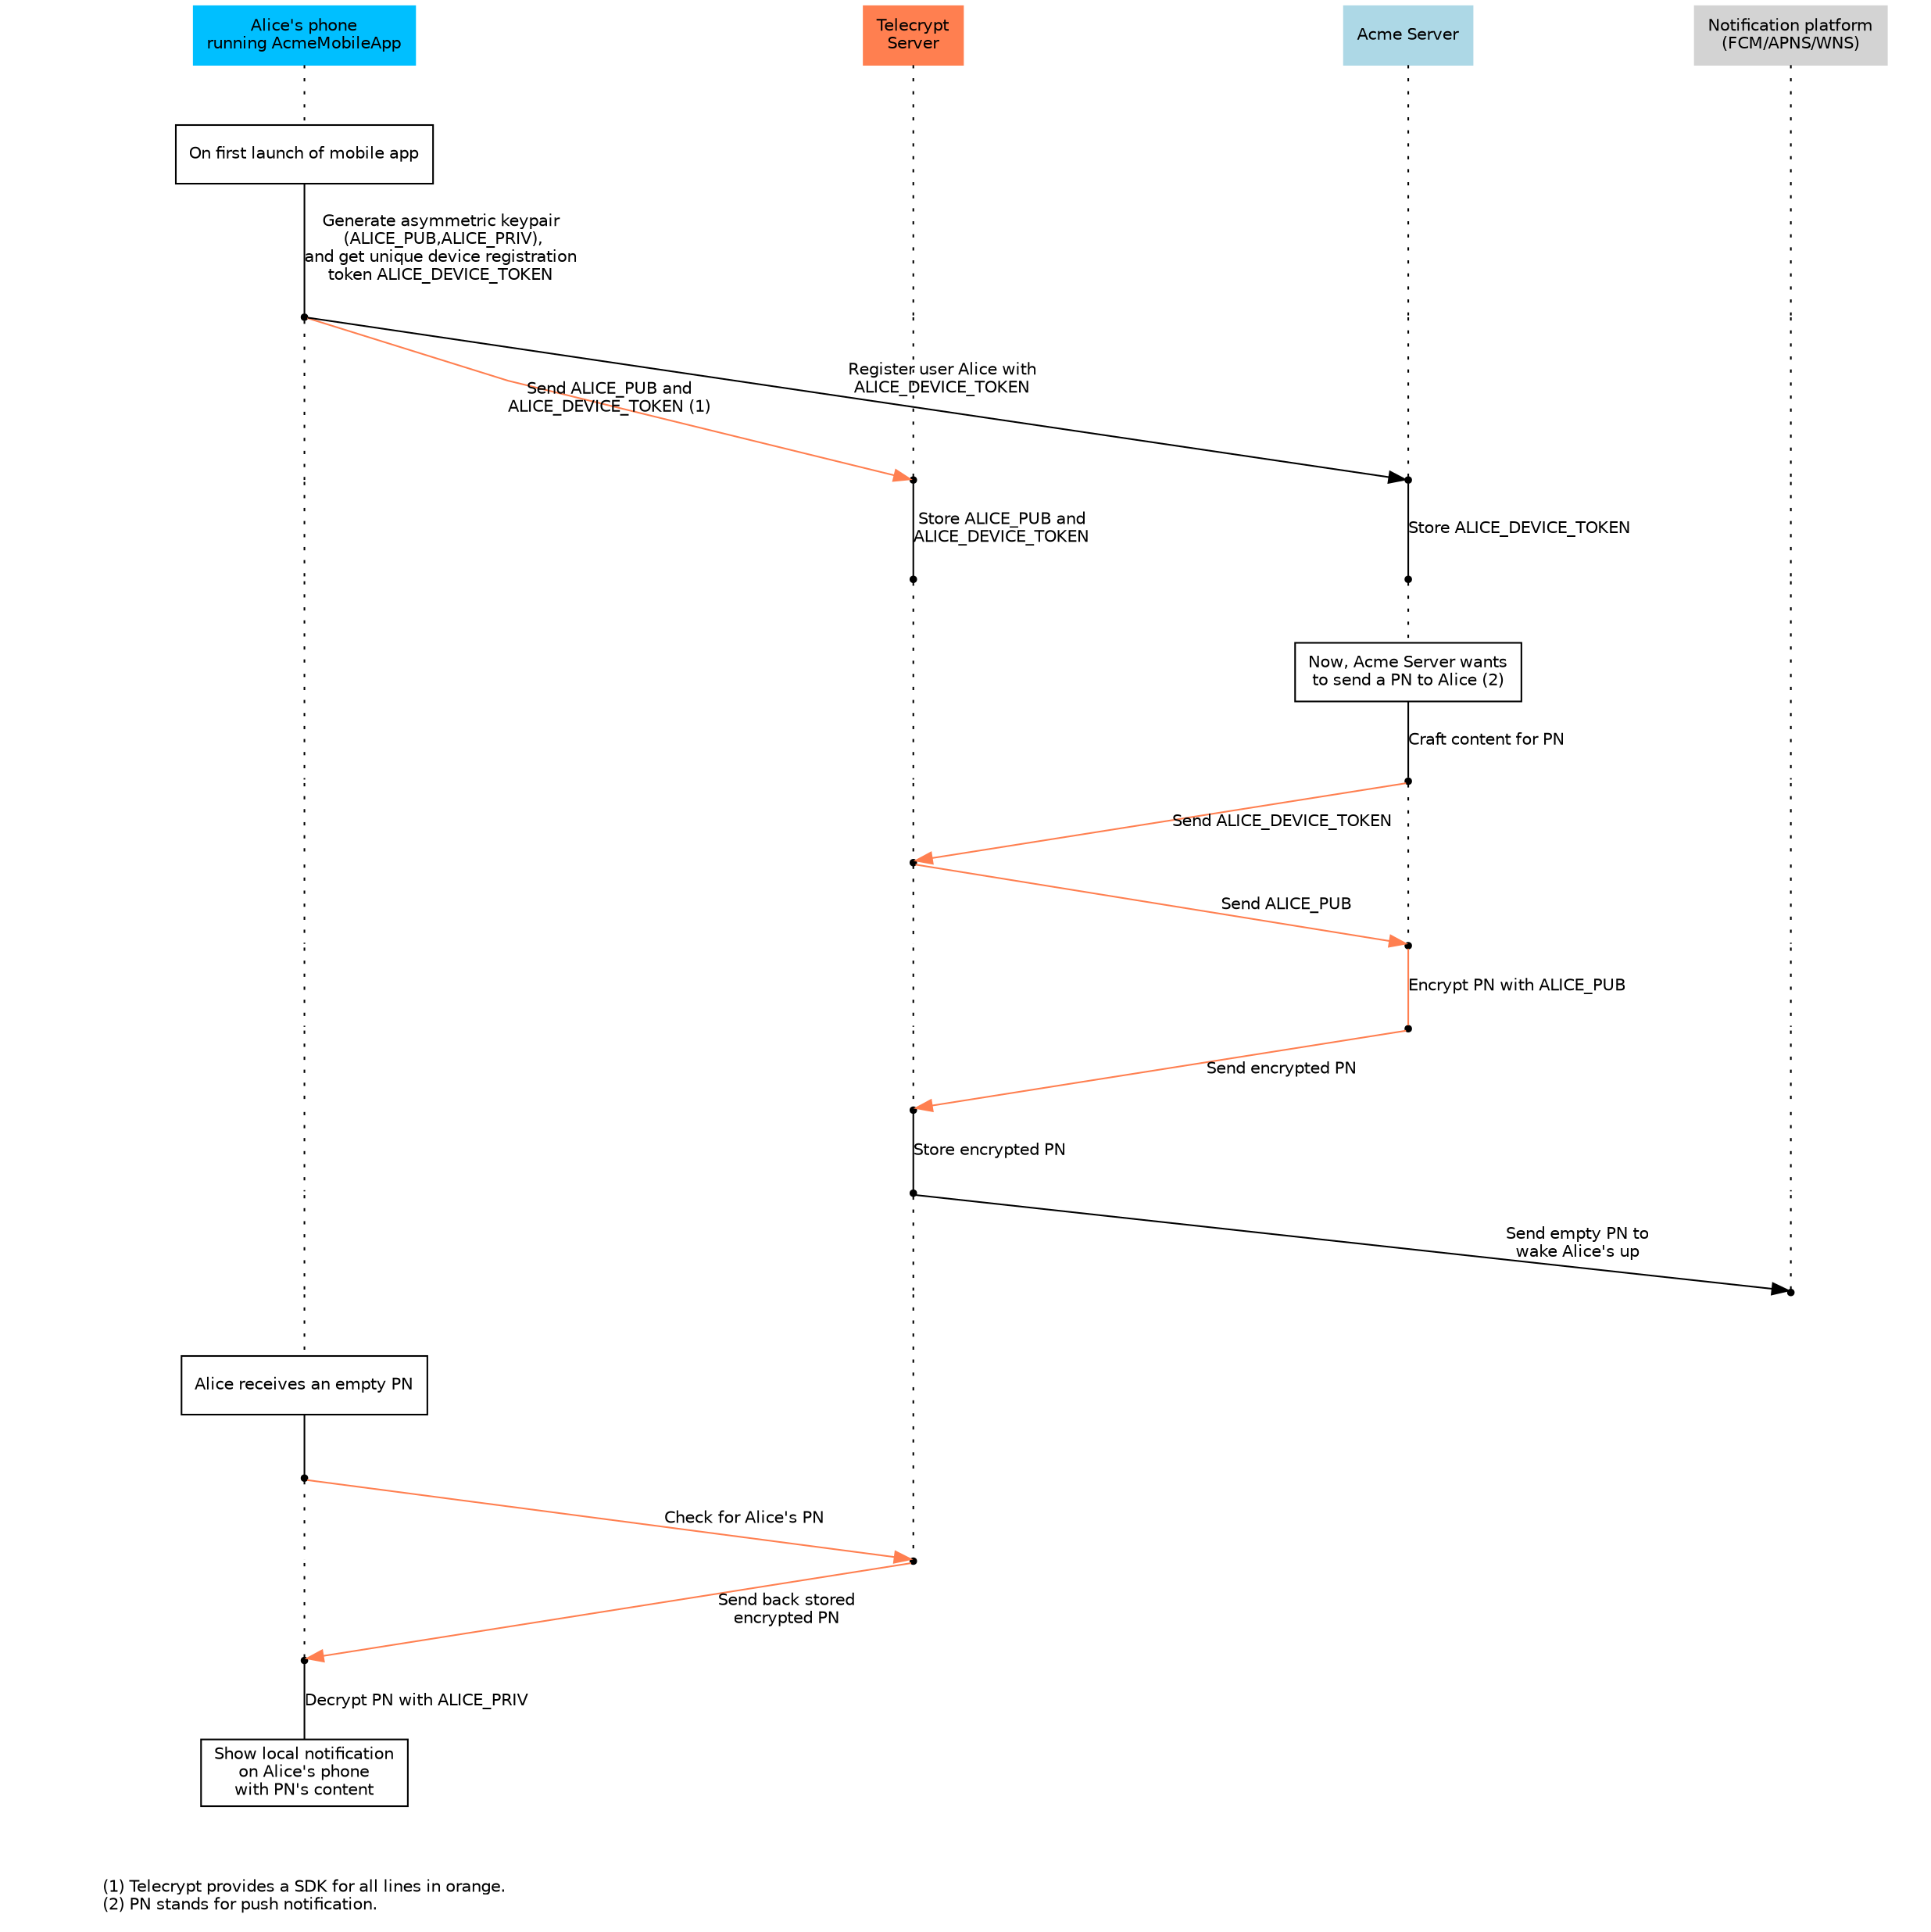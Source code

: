 digraph ladder {
  ranksep="0.5"; nodesep="0.5"; splines="line"; ratio="1";

  node [shape=point fontsize=10 fontname="Helvetica"];
  edge [dir=none fontsize=10 fontname="Helvetica"];

  // Column labels
  as [shape=Square label="Acme Server" style=filled color=lightblue];
  pp [shape=Square label="Telecrypt\nServer" style=filled color=coral];

  u [shape=Square label="Alice's phone\nrunning AcmeMobileApp" style=filled color=deepskyblue];
  fa [shape=Square label="Notification platform\n(FCM/APNS/WNS)" style=filled color=lightgray];
  
  // Draw the  column headings, no line
  { rank=same; edge[style=invis] u -> pp -> as -> fa }

  // Draw the columns
  u -> u1 [style=dotted weight=10];
  u2 -> u3  [style=dotted minlen=2 weight=10];
  u3 -> u4 -> u5 -> u6 -> u7 -> u8 -> u9 -> u10 -> u11 -> u12 -> u13 [style=dotted weight=10];
  u14 -> u15 -> u16 [style=dotted weight=10];
  pp -> pp1 -> pp2 [style=dotted weight=10];
  pp2 -> pp3 [style=dotted minlen=2 weight=10];
  pp4 -> pp5 -> pp6 -> pp7 -> pp8 -> pp9 -> pp10 [style=dotted weight=10];
  pp11 -> pp12 -> pp13 -> pp14 -> pp15 [style=dotted weight=10];
  as -> as1 -> as2[style=dotted weight=10];
  as2 -> as3 [style=dotted minlen=2 weight=10];
  as4 -> as5 [style=dotted weight=10];
  as6 -> as7 -> as8 [style=dotted weight=10];
  fa -> fa1 -> fa2 [style=dotted weight=10];
  fa2 -> fa3 [style=dotted minlen=2 weight=10];
  fa3 -> fa4 -> fa5 -> fa6 -> fa7 -> fa8 -> fa9 -> fa10 -> fa11 -> fa12 [style=dotted weight=10];

  // Hide unused points
  u3, u4, u5, u6, u7, u8, u9, u10, u11, u12, u15 [style=invis height=0];
  pp1, pp2, pp5, pp6, pp8, pp9, pp12, pp13, pp14 [style=invis height=0];
  as1, as2, as7 [style=invis height=0];
  fa1, fa2, fa3, fa4, fa5, fa6, fa7, fa8, fa9, fa10, fa11 [style=invis height=0];

  // Now each step in the ladder
  // 1st block
  u1 [shape=Square label="On first launch of mobile app"];
  u1 -> u2 [label="Generate asymmetric keypair\n (ALICE_PUB,ALICE_PRIV),\nand get unique device registration\ntoken ALICE_DEVICE_TOKEN" weight=10];
  u2 -> pp3 [dir=forward label="Send ALICE_PUB and\nALICE_DEVICE_TOKEN (1)" color=coral];
  u2 -> as3 [dir=forward xlabel="Register user Alice with\nALICE_DEVICE_TOKEN"];
  pp3 -> pp4 [label="Store ALICE_PUB and\nALICE_DEVICE_TOKEN" weight=10];
  as3 -> as4 [label="Store ALICE_DEVICE_TOKEN" weight=10];
  
  // 2nd block
  as5 [shape=Square label="Now, Acme Server wants\nto send a PN to Alice (2)"];
  as5 -> as6 [label="Craft content for PN" weight=10];
  as6 -> pp7 [dir=forward label="Send ALICE_DEVICE_TOKEN" color=coral];
  pp7 -> as8 [dir=forward label="Send ALICE_PUB" color=coral];
  as8 -> as9 [label="Encrypt PN with ALICE_PUB" weight=10 color=coral];
  as9 -> pp10 [dir=forward label="Send encrypted PN" color=coral];
  pp10 -> pp11 [label="Store encrypted PN" weight=10];
  pp11 -> fa12 [dir=forward label="Send empty PN to\nwake Alice's up"];
  
  // 3rd block
  u13 [shape=Square label="Alice receives an empty PN"];
  u13 -> u14 [weight=10];
  u14 -> pp15 [dir=forward label="Check for Alice's PN" color=coral];
  pp15 -> u16 [dir=forward label="Send back stored\nencrypted PN" color=coral];
  u16 -> u17 [label="Decrypt PN with ALICE_PRIV" weight=10];
  u17 [shape=Square label="Show local notification\non Alice's phone\nwith PN's content"];

  // Add empty space at the bottom before legend
  u17 -> legend [style=invis weight=10];

  // Legend
  { legend [shape=plaintext label="(1) Telecrypt provides a SDK for all lines in orange.\l(2) PN stands for push notification. \l"] }
}
